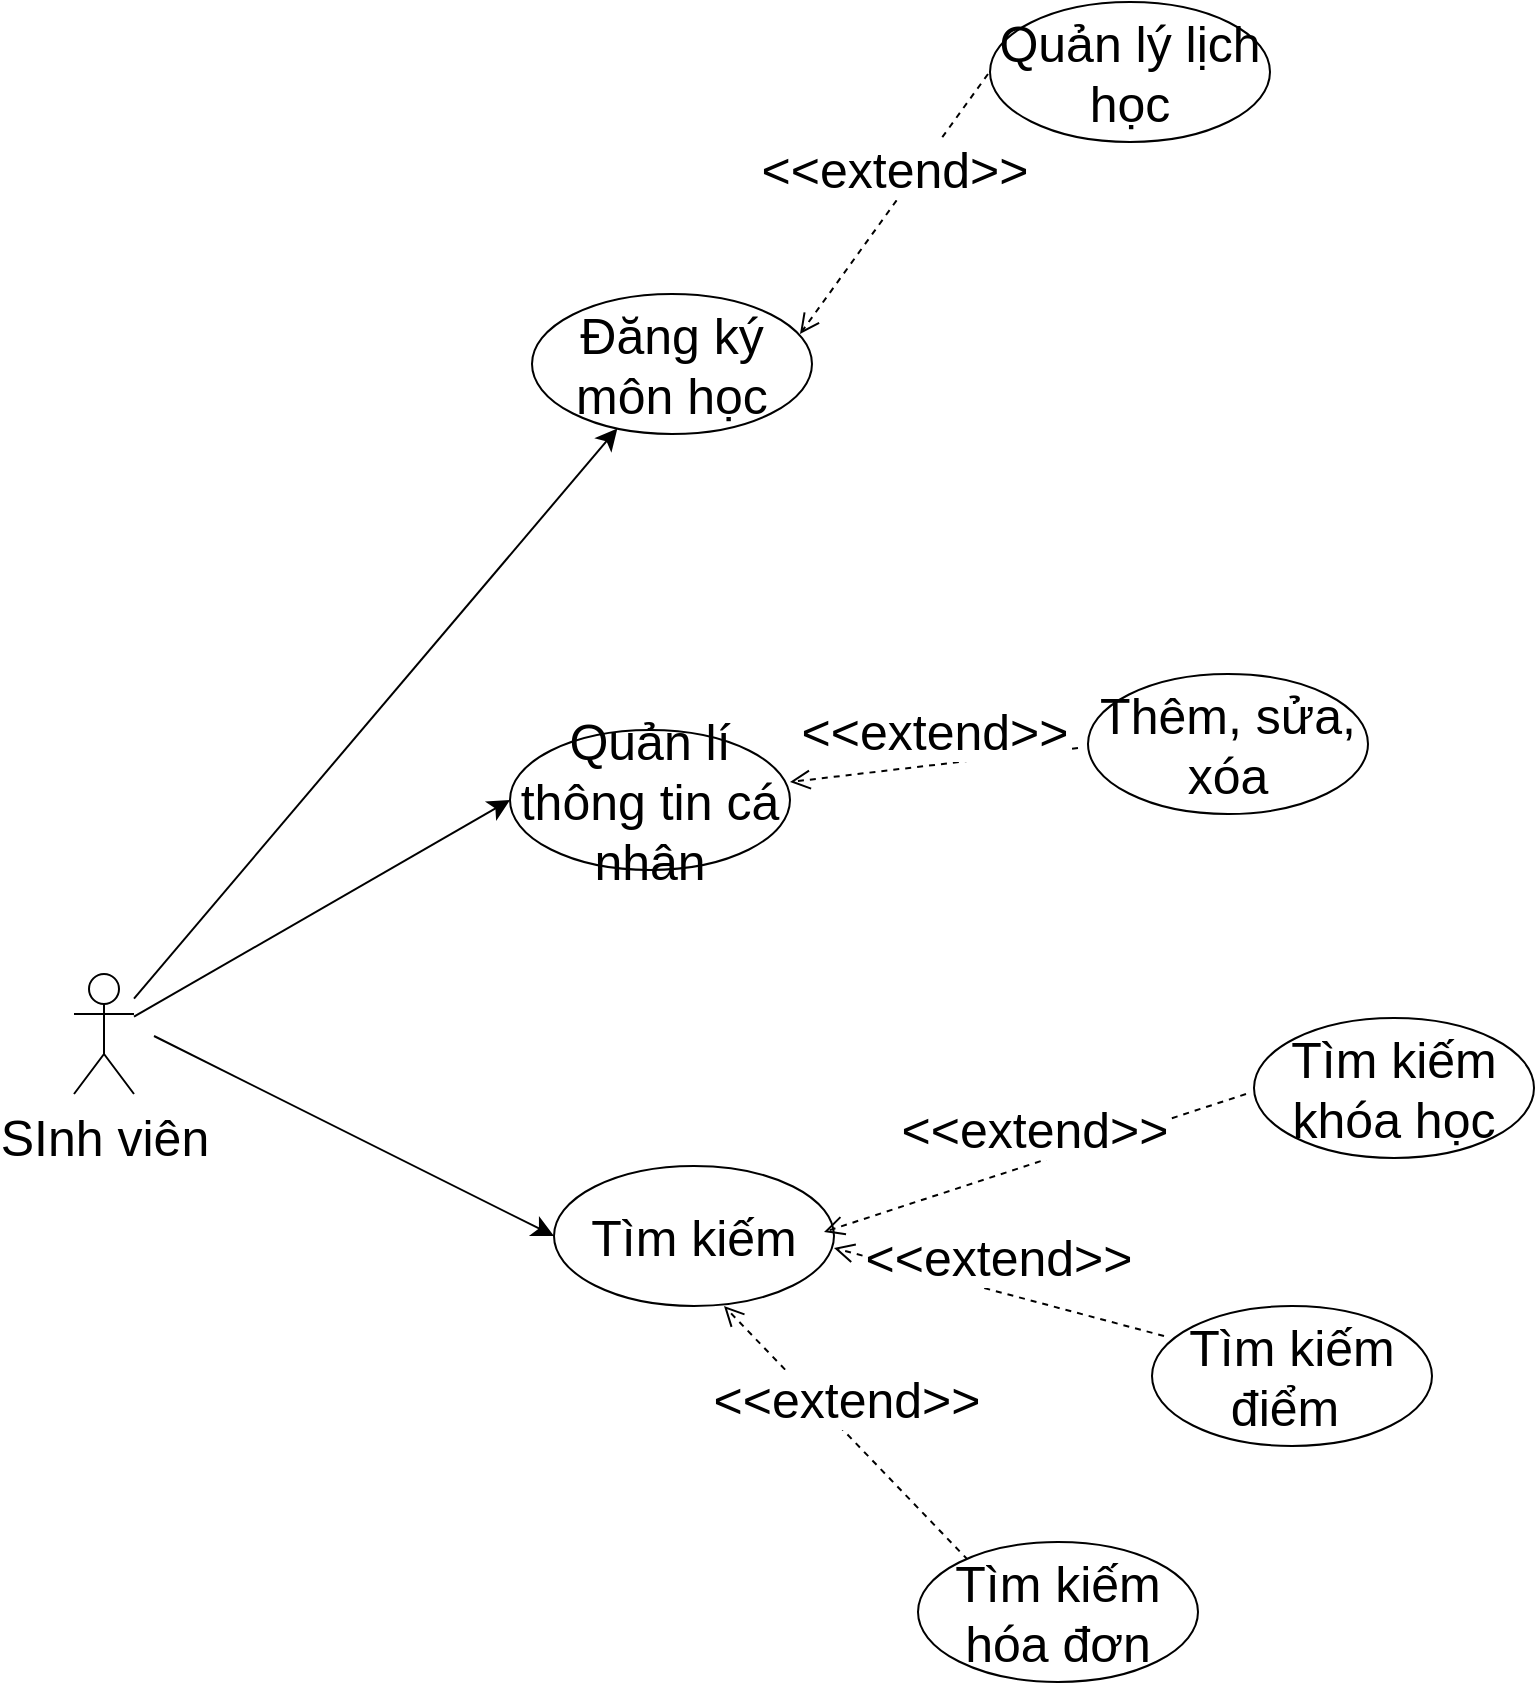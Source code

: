 <mxfile version="24.8.4">
  <diagram name="Page-1" id="2Ya3SlxSF7kXxXvZG83w">
    <mxGraphModel grid="0" page="0" gridSize="10" guides="1" tooltips="1" connect="1" arrows="1" fold="1" pageScale="1" pageWidth="827" pageHeight="1169" math="0" shadow="0">
      <root>
        <mxCell id="0" />
        <mxCell id="1" parent="0" />
        <mxCell id="McMMfLWn3D61VZwVARcu-1" style="edgeStyle=none;curved=1;rounded=0;orthogonalLoop=1;jettySize=auto;html=1;entryX=0;entryY=0.5;entryDx=0;entryDy=0;fontSize=25;startSize=8;endSize=8;" edge="1" parent="1" source="McMMfLWn3D61VZwVARcu-3" target="McMMfLWn3D61VZwVARcu-4">
          <mxGeometry relative="1" as="geometry" />
        </mxCell>
        <mxCell id="McMMfLWn3D61VZwVARcu-2" style="edgeStyle=none;curved=1;rounded=0;orthogonalLoop=1;jettySize=auto;html=1;fontSize=12;startSize=8;endSize=8;" edge="1" parent="1" source="McMMfLWn3D61VZwVARcu-3" target="McMMfLWn3D61VZwVARcu-15">
          <mxGeometry relative="1" as="geometry">
            <mxPoint x="-664.8" y="2517.6" as="targetPoint" />
          </mxGeometry>
        </mxCell>
        <mxCell id="McMMfLWn3D61VZwVARcu-3" value="SInh viên" style="shape=umlActor;verticalLabelPosition=bottom;verticalAlign=top;html=1;fontSize=25;" vertex="1" parent="1">
          <mxGeometry x="-867" y="2796" width="30" height="60" as="geometry" />
        </mxCell>
        <mxCell id="McMMfLWn3D61VZwVARcu-4" value="Quản lí thông tin cá nhân" style="ellipse;whiteSpace=wrap;html=1;fontSize=25;" vertex="1" parent="1">
          <mxGeometry x="-649" y="2674" width="140" height="70" as="geometry" />
        </mxCell>
        <mxCell id="McMMfLWn3D61VZwVARcu-5" value="&amp;lt;&amp;lt;extend&amp;gt;&amp;gt;" style="html=1;verticalAlign=bottom;endArrow=open;dashed=1;endSize=8;curved=0;rounded=0;fontSize=25;entryX=0.5;entryY=1;entryDx=0;entryDy=0;" edge="1" parent="1">
          <mxGeometry relative="1" as="geometry">
            <mxPoint x="-365" y="2683" as="sourcePoint" />
            <mxPoint x="-509" y="2700" as="targetPoint" />
          </mxGeometry>
        </mxCell>
        <mxCell id="McMMfLWn3D61VZwVARcu-6" value="Thêm, sửa, xóa" style="ellipse;whiteSpace=wrap;html=1;fontSize=25;" vertex="1" parent="1">
          <mxGeometry x="-360" y="2646" width="140" height="70" as="geometry" />
        </mxCell>
        <mxCell id="McMMfLWn3D61VZwVARcu-7" value="Tìm kiếm" style="ellipse;whiteSpace=wrap;html=1;fontSize=25;" vertex="1" parent="1">
          <mxGeometry x="-627" y="2892" width="140" height="70" as="geometry" />
        </mxCell>
        <mxCell id="McMMfLWn3D61VZwVARcu-8" style="edgeStyle=none;curved=1;rounded=0;orthogonalLoop=1;jettySize=auto;html=1;entryX=0;entryY=0.5;entryDx=0;entryDy=0;fontSize=25;startSize=8;endSize=8;" edge="1" parent="1" target="McMMfLWn3D61VZwVARcu-7">
          <mxGeometry relative="1" as="geometry">
            <mxPoint x="-827" y="2827" as="sourcePoint" />
            <mxPoint x="-639" y="2719" as="targetPoint" />
          </mxGeometry>
        </mxCell>
        <mxCell id="McMMfLWn3D61VZwVARcu-9" value="&amp;lt;&amp;lt;extend&amp;gt;&amp;gt;" style="html=1;verticalAlign=bottom;endArrow=open;dashed=1;endSize=8;curved=0;rounded=0;fontSize=25;entryX=0.5;entryY=1;entryDx=0;entryDy=0;" edge="1" parent="1">
          <mxGeometry relative="1" as="geometry">
            <mxPoint x="-281" y="2856" as="sourcePoint" />
            <mxPoint x="-492" y="2925" as="targetPoint" />
          </mxGeometry>
        </mxCell>
        <mxCell id="McMMfLWn3D61VZwVARcu-10" value="Tìm kiếm khóa học" style="ellipse;whiteSpace=wrap;html=1;fontSize=25;" vertex="1" parent="1">
          <mxGeometry x="-277" y="2818" width="140" height="70" as="geometry" />
        </mxCell>
        <mxCell id="McMMfLWn3D61VZwVARcu-11" value="&amp;lt;&amp;lt;extend&amp;gt;&amp;gt;" style="html=1;verticalAlign=bottom;endArrow=open;dashed=1;endSize=8;curved=0;rounded=0;fontSize=25;entryX=0.5;entryY=1;entryDx=0;entryDy=0;" edge="1" parent="1">
          <mxGeometry relative="1" as="geometry">
            <mxPoint x="-322" y="2977" as="sourcePoint" />
            <mxPoint x="-487" y="2933" as="targetPoint" />
          </mxGeometry>
        </mxCell>
        <mxCell id="McMMfLWn3D61VZwVARcu-12" value="Tìm kiếm điểm&amp;nbsp;" style="ellipse;whiteSpace=wrap;html=1;fontSize=25;" vertex="1" parent="1">
          <mxGeometry x="-328" y="2962" width="140" height="70" as="geometry" />
        </mxCell>
        <mxCell id="McMMfLWn3D61VZwVARcu-13" value="&amp;lt;&amp;lt;extend&amp;gt;&amp;gt;" style="html=1;verticalAlign=bottom;endArrow=open;dashed=1;endSize=8;curved=0;rounded=0;fontSize=25;entryX=0.5;entryY=1;entryDx=0;entryDy=0;" edge="1" parent="1">
          <mxGeometry relative="1" as="geometry">
            <mxPoint x="-420" y="3089" as="sourcePoint" />
            <mxPoint x="-542" y="2962" as="targetPoint" />
          </mxGeometry>
        </mxCell>
        <mxCell id="McMMfLWn3D61VZwVARcu-14" value="Tìm kiếm hóa đơn" style="ellipse;whiteSpace=wrap;html=1;fontSize=25;" vertex="1" parent="1">
          <mxGeometry x="-445" y="3080" width="140" height="70" as="geometry" />
        </mxCell>
        <mxCell id="McMMfLWn3D61VZwVARcu-15" value="Đăng ký môn học" style="ellipse;whiteSpace=wrap;html=1;fontSize=25;" vertex="1" parent="1">
          <mxGeometry x="-638" y="2456" width="140" height="70" as="geometry" />
        </mxCell>
        <mxCell id="McMMfLWn3D61VZwVARcu-16" value="&amp;lt;&amp;lt;extend&amp;gt;&amp;gt;" style="html=1;verticalAlign=bottom;endArrow=open;dashed=1;endSize=8;curved=0;rounded=0;fontSize=25;entryX=0.5;entryY=1;entryDx=0;entryDy=0;" edge="1" parent="1">
          <mxGeometry relative="1" as="geometry">
            <mxPoint x="-410" y="2346" as="sourcePoint" />
            <mxPoint x="-504" y="2476" as="targetPoint" />
          </mxGeometry>
        </mxCell>
        <mxCell id="McMMfLWn3D61VZwVARcu-17" value="Quản lý lịch học" style="ellipse;whiteSpace=wrap;html=1;fontSize=25;" vertex="1" parent="1">
          <mxGeometry x="-409" y="2310" width="140" height="70" as="geometry" />
        </mxCell>
      </root>
    </mxGraphModel>
  </diagram>
</mxfile>
